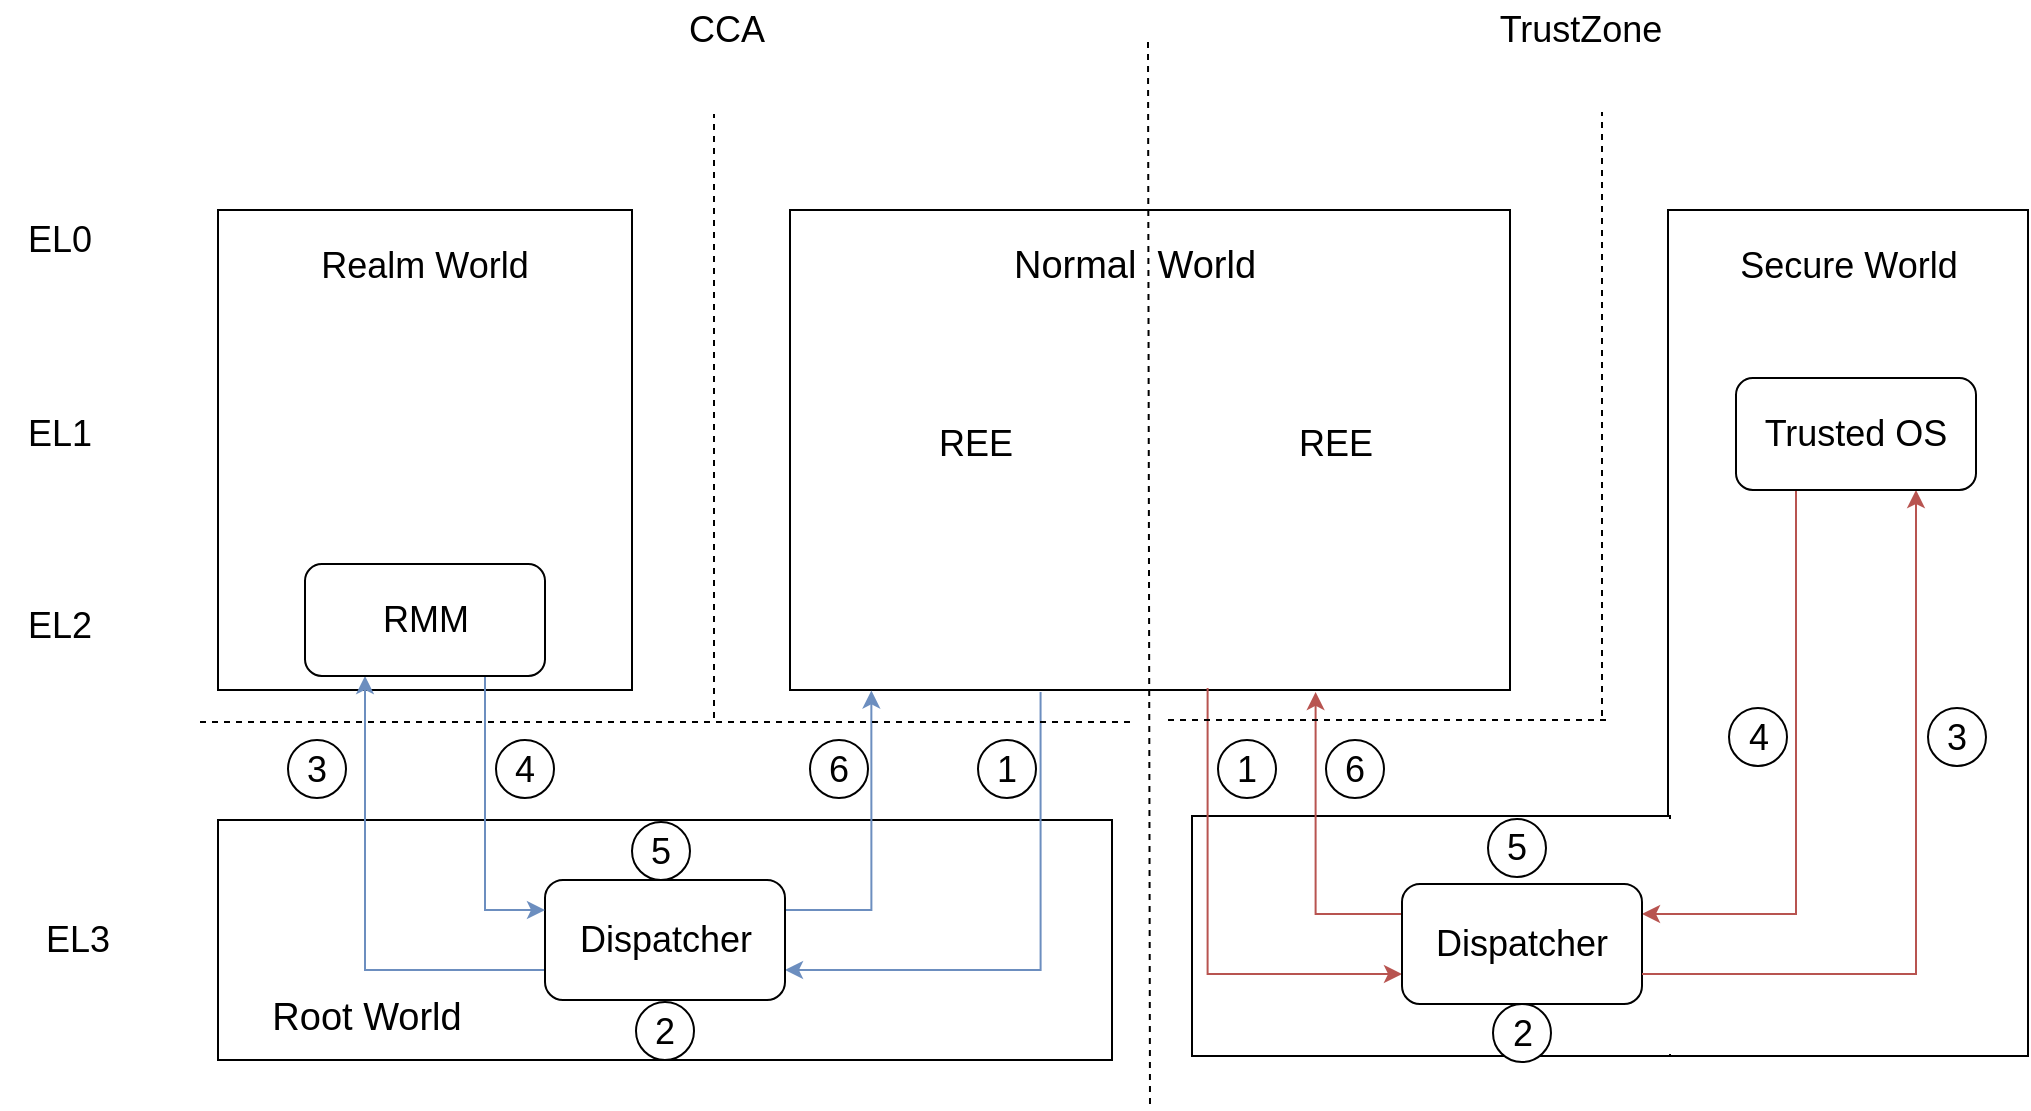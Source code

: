 <mxfile version="18.1.2" type="github">
  <diagram id="6892DLRuOYMeWGzuRMaD" name="Page-1">
    <mxGraphModel dx="1209" dy="749" grid="0" gridSize="10" guides="1" tooltips="1" connect="1" arrows="1" fold="1" page="0" pageScale="1" pageWidth="1200" pageHeight="1920" math="0" shadow="0">
      <root>
        <mxCell id="0" />
        <mxCell id="1" parent="0" />
        <mxCell id="oK6Q0EZ_InrDpfW5e9Y5-10" value="" style="rounded=0;whiteSpace=wrap;html=1;fillColor=default;" parent="1" vertex="1">
          <mxGeometry x="147" y="459" width="447" height="120" as="geometry" />
        </mxCell>
        <mxCell id="oK6Q0EZ_InrDpfW5e9Y5-36" style="edgeStyle=orthogonalEdgeStyle;rounded=0;orthogonalLoop=1;jettySize=auto;html=1;exitX=0.348;exitY=1.004;exitDx=0;exitDy=0;entryX=1;entryY=0.75;entryDx=0;entryDy=0;fontSize=18;exitPerimeter=0;fillColor=#dae8fc;strokeColor=#6c8ebf;" parent="1" source="oK6Q0EZ_InrDpfW5e9Y5-1" target="oK6Q0EZ_InrDpfW5e9Y5-22" edge="1">
          <mxGeometry relative="1" as="geometry" />
        </mxCell>
        <mxCell id="oK6Q0EZ_InrDpfW5e9Y5-1" value="" style="rounded=0;whiteSpace=wrap;html=1;" parent="1" vertex="1">
          <mxGeometry x="433" y="154" width="360" height="240" as="geometry" />
        </mxCell>
        <mxCell id="oK6Q0EZ_InrDpfW5e9Y5-2" value="" style="rounded=0;whiteSpace=wrap;html=1;" parent="1" vertex="1">
          <mxGeometry x="147" y="154" width="207" height="240" as="geometry" />
        </mxCell>
        <mxCell id="oK6Q0EZ_InrDpfW5e9Y5-3" value="" style="rounded=0;whiteSpace=wrap;html=1;" parent="1" vertex="1">
          <mxGeometry x="872" y="154" width="180" height="423" as="geometry" />
        </mxCell>
        <mxCell id="oK6Q0EZ_InrDpfW5e9Y5-4" value="" style="rounded=0;whiteSpace=wrap;html=1;" parent="1" vertex="1">
          <mxGeometry x="634" y="457" width="239" height="120" as="geometry" />
        </mxCell>
        <mxCell id="oK6Q0EZ_InrDpfW5e9Y5-5" value="" style="endArrow=none;dashed=1;html=1;rounded=0;" parent="1" edge="1">
          <mxGeometry width="50" height="50" relative="1" as="geometry">
            <mxPoint x="612" y="70" as="sourcePoint" />
            <mxPoint x="613" y="602" as="targetPoint" />
          </mxGeometry>
        </mxCell>
        <mxCell id="oK6Q0EZ_InrDpfW5e9Y5-9" value="" style="rounded=0;whiteSpace=wrap;html=1;fillColor=default;strokeColor=none;" parent="1" vertex="1">
          <mxGeometry x="857" y="458.5" width="120" height="117.5" as="geometry" />
        </mxCell>
        <mxCell id="oK6Q0EZ_InrDpfW5e9Y5-12" value="EL0" style="text;html=1;strokeColor=none;fillColor=none;align=center;verticalAlign=middle;whiteSpace=wrap;rounded=0;fontSize=18;" parent="1" vertex="1">
          <mxGeometry x="38" y="154" width="60" height="30" as="geometry" />
        </mxCell>
        <mxCell id="oK6Q0EZ_InrDpfW5e9Y5-13" value="EL1" style="text;html=1;strokeColor=none;fillColor=none;align=center;verticalAlign=middle;whiteSpace=wrap;rounded=0;fontSize=18;" parent="1" vertex="1">
          <mxGeometry x="38" y="251" width="60" height="30" as="geometry" />
        </mxCell>
        <mxCell id="oK6Q0EZ_InrDpfW5e9Y5-14" value="EL2" style="text;html=1;strokeColor=none;fillColor=none;align=center;verticalAlign=middle;whiteSpace=wrap;rounded=0;fontSize=18;" parent="1" vertex="1">
          <mxGeometry x="38" y="347" width="60" height="30" as="geometry" />
        </mxCell>
        <mxCell id="oK6Q0EZ_InrDpfW5e9Y5-15" value="EL3" style="text;html=1;strokeColor=none;fillColor=none;align=center;verticalAlign=middle;whiteSpace=wrap;rounded=0;fontSize=18;" parent="1" vertex="1">
          <mxGeometry x="47" y="504" width="60" height="30" as="geometry" />
        </mxCell>
        <mxCell id="oK6Q0EZ_InrDpfW5e9Y5-16" value="CCA" style="text;html=1;strokeColor=none;fillColor=none;align=center;verticalAlign=middle;whiteSpace=wrap;rounded=0;fontSize=18;" parent="1" vertex="1">
          <mxGeometry x="334" y="49" width="135" height="30" as="geometry" />
        </mxCell>
        <mxCell id="oK6Q0EZ_InrDpfW5e9Y5-17" value="TrustZone" style="text;html=1;strokeColor=none;fillColor=none;align=center;verticalAlign=middle;whiteSpace=wrap;rounded=0;fontSize=18;" parent="1" vertex="1">
          <mxGeometry x="761" y="49" width="135" height="30" as="geometry" />
        </mxCell>
        <mxCell id="oK6Q0EZ_InrDpfW5e9Y5-18" value="REE" style="text;html=1;strokeColor=none;fillColor=none;align=center;verticalAlign=middle;whiteSpace=wrap;rounded=0;fontSize=18;" parent="1" vertex="1">
          <mxGeometry x="496" y="256" width="60" height="30" as="geometry" />
        </mxCell>
        <mxCell id="oK6Q0EZ_InrDpfW5e9Y5-19" value="REE" style="text;html=1;strokeColor=none;fillColor=none;align=center;verticalAlign=middle;whiteSpace=wrap;rounded=0;fontSize=18;" parent="1" vertex="1">
          <mxGeometry x="676" y="256" width="60" height="30" as="geometry" />
        </mxCell>
        <mxCell id="oK6Q0EZ_InrDpfW5e9Y5-20" value="Realm World" style="text;html=1;strokeColor=none;fillColor=none;align=center;verticalAlign=middle;whiteSpace=wrap;rounded=0;fontSize=18;" parent="1" vertex="1">
          <mxGeometry x="191" y="167" width="119" height="30" as="geometry" />
        </mxCell>
        <mxCell id="oK6Q0EZ_InrDpfW5e9Y5-21" value="Secure World" style="text;html=1;strokeColor=none;fillColor=none;align=center;verticalAlign=middle;whiteSpace=wrap;rounded=0;fontSize=18;" parent="1" vertex="1">
          <mxGeometry x="902.5" y="167" width="119" height="30" as="geometry" />
        </mxCell>
        <mxCell id="oK6Q0EZ_InrDpfW5e9Y5-35" style="edgeStyle=orthogonalEdgeStyle;rounded=0;orthogonalLoop=1;jettySize=auto;html=1;exitX=0;exitY=0.75;exitDx=0;exitDy=0;entryX=0.25;entryY=1;entryDx=0;entryDy=0;fontSize=18;fillColor=#dae8fc;strokeColor=#6c8ebf;" parent="1" source="oK6Q0EZ_InrDpfW5e9Y5-22" target="oK6Q0EZ_InrDpfW5e9Y5-27" edge="1">
          <mxGeometry relative="1" as="geometry" />
        </mxCell>
        <mxCell id="oK6Q0EZ_InrDpfW5e9Y5-37" style="edgeStyle=orthogonalEdgeStyle;rounded=0;orthogonalLoop=1;jettySize=auto;html=1;exitX=1;exitY=0.25;exitDx=0;exitDy=0;entryX=0.113;entryY=1.001;entryDx=0;entryDy=0;entryPerimeter=0;fontSize=18;fillColor=#dae8fc;strokeColor=#6c8ebf;" parent="1" source="oK6Q0EZ_InrDpfW5e9Y5-22" target="oK6Q0EZ_InrDpfW5e9Y5-1" edge="1">
          <mxGeometry relative="1" as="geometry" />
        </mxCell>
        <mxCell id="oK6Q0EZ_InrDpfW5e9Y5-22" value="Dispatcher" style="rounded=1;whiteSpace=wrap;html=1;fontSize=18;fillColor=default;" parent="1" vertex="1">
          <mxGeometry x="310.5" y="489" width="120" height="60" as="geometry" />
        </mxCell>
        <mxCell id="oK6Q0EZ_InrDpfW5e9Y5-38" style="edgeStyle=orthogonalEdgeStyle;rounded=0;orthogonalLoop=1;jettySize=auto;html=1;exitX=0.25;exitY=1;exitDx=0;exitDy=0;entryX=1;entryY=0.25;entryDx=0;entryDy=0;fontSize=18;fillColor=#f8cecc;strokeColor=#b85450;" parent="1" source="oK6Q0EZ_InrDpfW5e9Y5-28" target="oK6Q0EZ_InrDpfW5e9Y5-23" edge="1">
          <mxGeometry relative="1" as="geometry" />
        </mxCell>
        <mxCell id="oK6Q0EZ_InrDpfW5e9Y5-40" style="edgeStyle=orthogonalEdgeStyle;rounded=0;orthogonalLoop=1;jettySize=auto;html=1;exitX=0.58;exitY=0.996;exitDx=0;exitDy=0;entryX=0;entryY=0.75;entryDx=0;entryDy=0;fontSize=18;exitPerimeter=0;fillColor=#f8cecc;strokeColor=#b85450;" parent="1" source="oK6Q0EZ_InrDpfW5e9Y5-1" target="oK6Q0EZ_InrDpfW5e9Y5-23" edge="1">
          <mxGeometry relative="1" as="geometry" />
        </mxCell>
        <mxCell id="oK6Q0EZ_InrDpfW5e9Y5-42" style="edgeStyle=orthogonalEdgeStyle;rounded=0;orthogonalLoop=1;jettySize=auto;html=1;exitX=0;exitY=0.25;exitDx=0;exitDy=0;entryX=0.73;entryY=1.004;entryDx=0;entryDy=0;fontSize=18;entryPerimeter=0;fillColor=#f8cecc;strokeColor=#b85450;" parent="1" source="oK6Q0EZ_InrDpfW5e9Y5-23" target="oK6Q0EZ_InrDpfW5e9Y5-1" edge="1">
          <mxGeometry relative="1" as="geometry" />
        </mxCell>
        <mxCell id="oK6Q0EZ_InrDpfW5e9Y5-23" value="Dispatcher" style="rounded=1;whiteSpace=wrap;html=1;fontSize=18;fillColor=default;" parent="1" vertex="1">
          <mxGeometry x="739" y="491" width="120" height="60" as="geometry" />
        </mxCell>
        <mxCell id="oK6Q0EZ_InrDpfW5e9Y5-34" style="edgeStyle=orthogonalEdgeStyle;rounded=0;orthogonalLoop=1;jettySize=auto;html=1;exitX=0.75;exitY=1;exitDx=0;exitDy=0;entryX=0;entryY=0.25;entryDx=0;entryDy=0;fontSize=18;fillColor=#dae8fc;strokeColor=#6c8ebf;" parent="1" source="oK6Q0EZ_InrDpfW5e9Y5-27" target="oK6Q0EZ_InrDpfW5e9Y5-22" edge="1">
          <mxGeometry relative="1" as="geometry" />
        </mxCell>
        <mxCell id="oK6Q0EZ_InrDpfW5e9Y5-27" value="RMM" style="rounded=1;whiteSpace=wrap;html=1;fontSize=18;fillColor=default;" parent="1" vertex="1">
          <mxGeometry x="190.5" y="331" width="120" height="56" as="geometry" />
        </mxCell>
        <mxCell id="oK6Q0EZ_InrDpfW5e9Y5-39" style="edgeStyle=orthogonalEdgeStyle;rounded=0;orthogonalLoop=1;jettySize=auto;html=1;exitX=1;exitY=0.75;exitDx=0;exitDy=0;entryX=0.75;entryY=1;entryDx=0;entryDy=0;fontSize=18;fillColor=#f8cecc;strokeColor=#b85450;" parent="1" source="oK6Q0EZ_InrDpfW5e9Y5-23" target="oK6Q0EZ_InrDpfW5e9Y5-28" edge="1">
          <mxGeometry relative="1" as="geometry" />
        </mxCell>
        <mxCell id="oK6Q0EZ_InrDpfW5e9Y5-28" value="Trusted OS" style="rounded=1;whiteSpace=wrap;html=1;fontSize=18;fillColor=default;" parent="1" vertex="1">
          <mxGeometry x="906" y="238" width="120" height="56" as="geometry" />
        </mxCell>
        <mxCell id="oK6Q0EZ_InrDpfW5e9Y5-43" value="1" style="ellipse;whiteSpace=wrap;html=1;aspect=fixed;fontSize=18;fillColor=default;" parent="1" vertex="1">
          <mxGeometry x="527" y="419" width="29" height="29" as="geometry" />
        </mxCell>
        <mxCell id="oK6Q0EZ_InrDpfW5e9Y5-44" value="2" style="ellipse;whiteSpace=wrap;html=1;aspect=fixed;fontSize=18;fillColor=default;" parent="1" vertex="1">
          <mxGeometry x="356" y="550" width="29" height="29" as="geometry" />
        </mxCell>
        <mxCell id="oK6Q0EZ_InrDpfW5e9Y5-45" value="3" style="ellipse;whiteSpace=wrap;html=1;aspect=fixed;fontSize=18;fillColor=default;" parent="1" vertex="1">
          <mxGeometry x="182" y="419" width="29" height="29" as="geometry" />
        </mxCell>
        <mxCell id="oK6Q0EZ_InrDpfW5e9Y5-46" value="4" style="ellipse;whiteSpace=wrap;html=1;aspect=fixed;fontSize=18;fillColor=default;" parent="1" vertex="1">
          <mxGeometry x="286" y="419" width="29" height="29" as="geometry" />
        </mxCell>
        <mxCell id="oK6Q0EZ_InrDpfW5e9Y5-47" value="5" style="ellipse;whiteSpace=wrap;html=1;aspect=fixed;fontSize=18;fillColor=default;" parent="1" vertex="1">
          <mxGeometry x="354" y="460" width="29" height="29" as="geometry" />
        </mxCell>
        <mxCell id="oK6Q0EZ_InrDpfW5e9Y5-48" value="6" style="ellipse;whiteSpace=wrap;html=1;aspect=fixed;fontSize=18;fillColor=default;" parent="1" vertex="1">
          <mxGeometry x="443" y="419" width="29" height="29" as="geometry" />
        </mxCell>
        <mxCell id="oK6Q0EZ_InrDpfW5e9Y5-49" value="1" style="ellipse;whiteSpace=wrap;html=1;aspect=fixed;fontSize=18;fillColor=default;" parent="1" vertex="1">
          <mxGeometry x="647" y="419" width="29" height="29" as="geometry" />
        </mxCell>
        <mxCell id="oK6Q0EZ_InrDpfW5e9Y5-50" value="2" style="ellipse;whiteSpace=wrap;html=1;aspect=fixed;fontSize=18;fillColor=default;" parent="1" vertex="1">
          <mxGeometry x="784.5" y="551" width="29" height="29" as="geometry" />
        </mxCell>
        <mxCell id="oK6Q0EZ_InrDpfW5e9Y5-51" value="3" style="ellipse;whiteSpace=wrap;html=1;aspect=fixed;fontSize=18;fillColor=default;" parent="1" vertex="1">
          <mxGeometry x="1002" y="403" width="29" height="29" as="geometry" />
        </mxCell>
        <mxCell id="oK6Q0EZ_InrDpfW5e9Y5-52" value="4" style="ellipse;whiteSpace=wrap;html=1;aspect=fixed;fontSize=18;fillColor=default;" parent="1" vertex="1">
          <mxGeometry x="902.5" y="403" width="29" height="29" as="geometry" />
        </mxCell>
        <mxCell id="oK6Q0EZ_InrDpfW5e9Y5-53" value="5" style="ellipse;whiteSpace=wrap;html=1;aspect=fixed;fontSize=18;fillColor=default;" parent="1" vertex="1">
          <mxGeometry x="782" y="458.5" width="29" height="29" as="geometry" />
        </mxCell>
        <mxCell id="oK6Q0EZ_InrDpfW5e9Y5-54" value="6" style="ellipse;whiteSpace=wrap;html=1;aspect=fixed;fontSize=18;fillColor=default;" parent="1" vertex="1">
          <mxGeometry x="701" y="419" width="29" height="29" as="geometry" />
        </mxCell>
        <mxCell id="8ofvaDwHXSJkSMsWfkd5-1" value="" style="endArrow=none;dashed=1;html=1;rounded=0;" edge="1" parent="1">
          <mxGeometry width="50" height="50" relative="1" as="geometry">
            <mxPoint x="395" y="408" as="sourcePoint" />
            <mxPoint x="395" y="106" as="targetPoint" />
          </mxGeometry>
        </mxCell>
        <mxCell id="8ofvaDwHXSJkSMsWfkd5-2" value="" style="endArrow=none;dashed=1;html=1;rounded=0;" edge="1" parent="1">
          <mxGeometry width="50" height="50" relative="1" as="geometry">
            <mxPoint x="138" y="410" as="sourcePoint" />
            <mxPoint x="603" y="410" as="targetPoint" />
          </mxGeometry>
        </mxCell>
        <mxCell id="8ofvaDwHXSJkSMsWfkd5-5" value="&lt;font style=&quot;font-size: 19px;&quot;&gt;Normal&amp;nbsp; World&lt;/font&gt;" style="text;html=1;strokeColor=none;fillColor=none;align=center;verticalAlign=middle;whiteSpace=wrap;rounded=0;" vertex="1" parent="1">
          <mxGeometry x="540" y="167" width="131" height="30" as="geometry" />
        </mxCell>
        <mxCell id="8ofvaDwHXSJkSMsWfkd5-6" value="" style="endArrow=none;dashed=1;html=1;rounded=0;" edge="1" parent="1">
          <mxGeometry width="50" height="50" relative="1" as="geometry">
            <mxPoint x="839" y="407" as="sourcePoint" />
            <mxPoint x="839" y="105" as="targetPoint" />
          </mxGeometry>
        </mxCell>
        <mxCell id="8ofvaDwHXSJkSMsWfkd5-7" value="" style="endArrow=none;dashed=1;html=1;rounded=0;" edge="1" parent="1">
          <mxGeometry width="50" height="50" relative="1" as="geometry">
            <mxPoint x="622" y="409" as="sourcePoint" />
            <mxPoint x="841" y="409" as="targetPoint" />
          </mxGeometry>
        </mxCell>
        <mxCell id="8ofvaDwHXSJkSMsWfkd5-8" value="Root World" style="text;html=1;strokeColor=none;fillColor=none;align=center;verticalAlign=middle;whiteSpace=wrap;rounded=0;fontSize=19;" vertex="1" parent="1">
          <mxGeometry x="157" y="543" width="129" height="30" as="geometry" />
        </mxCell>
      </root>
    </mxGraphModel>
  </diagram>
</mxfile>
